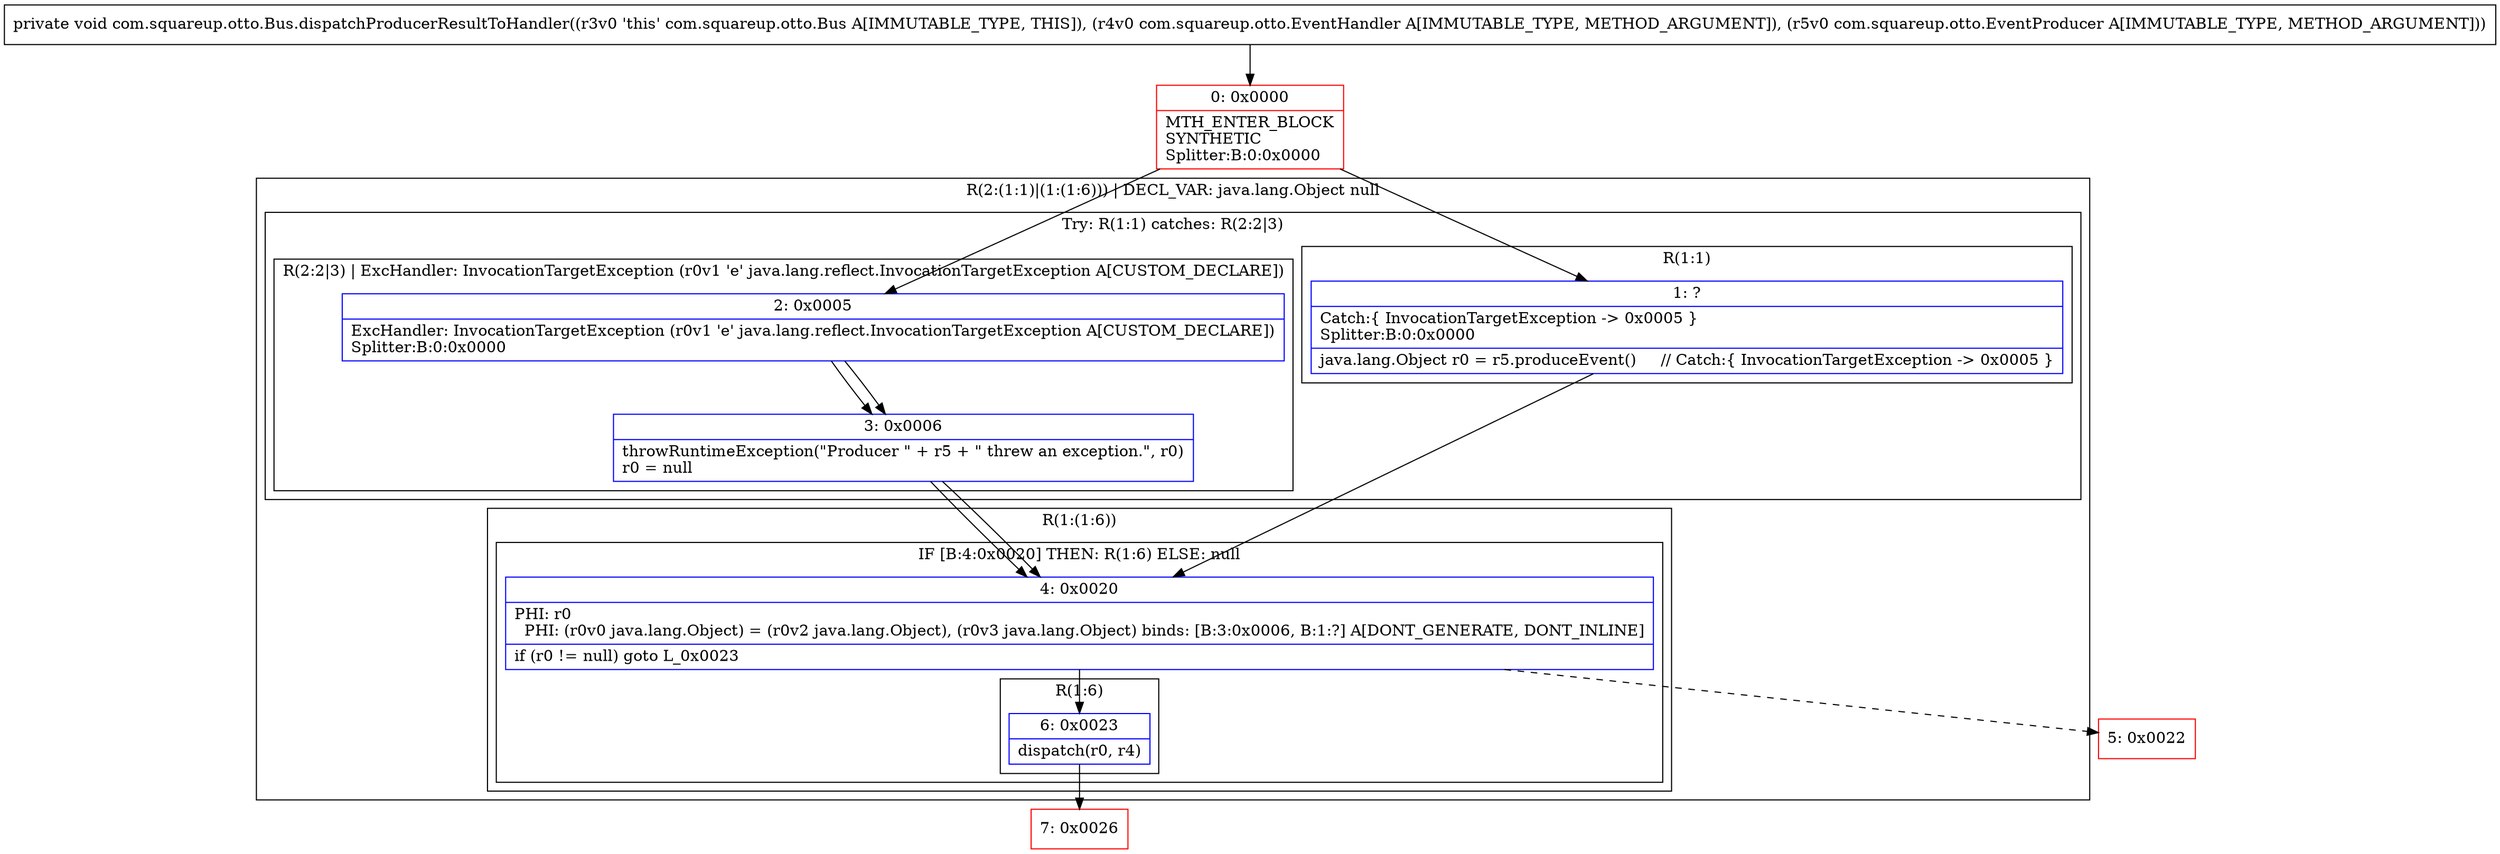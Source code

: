 digraph "CFG forcom.squareup.otto.Bus.dispatchProducerResultToHandler(Lcom\/squareup\/otto\/EventHandler;Lcom\/squareup\/otto\/EventProducer;)V" {
subgraph cluster_Region_236740737 {
label = "R(2:(1:1)|(1:(1:6))) | DECL_VAR: java.lang.Object null\l";
node [shape=record,color=blue];
subgraph cluster_TryCatchRegion_1125146142 {
label = "Try: R(1:1) catches: R(2:2|3)";
node [shape=record,color=blue];
subgraph cluster_Region_824013533 {
label = "R(1:1)";
node [shape=record,color=blue];
Node_1 [shape=record,label="{1\:\ ?|Catch:\{ InvocationTargetException \-\> 0x0005 \}\lSplitter:B:0:0x0000\l|java.lang.Object r0 = r5.produceEvent()     \/\/ Catch:\{ InvocationTargetException \-\> 0x0005 \}\l}"];
}
subgraph cluster_Region_1060439618 {
label = "R(2:2|3) | ExcHandler: InvocationTargetException (r0v1 'e' java.lang.reflect.InvocationTargetException A[CUSTOM_DECLARE])\l";
node [shape=record,color=blue];
Node_2 [shape=record,label="{2\:\ 0x0005|ExcHandler: InvocationTargetException (r0v1 'e' java.lang.reflect.InvocationTargetException A[CUSTOM_DECLARE])\lSplitter:B:0:0x0000\l}"];
Node_3 [shape=record,label="{3\:\ 0x0006|throwRuntimeException(\"Producer \" + r5 + \" threw an exception.\", r0)\lr0 = null\l}"];
}
}
subgraph cluster_Region_464699967 {
label = "R(1:(1:6))";
node [shape=record,color=blue];
subgraph cluster_IfRegion_562988671 {
label = "IF [B:4:0x0020] THEN: R(1:6) ELSE: null";
node [shape=record,color=blue];
Node_4 [shape=record,label="{4\:\ 0x0020|PHI: r0 \l  PHI: (r0v0 java.lang.Object) = (r0v2 java.lang.Object), (r0v3 java.lang.Object) binds: [B:3:0x0006, B:1:?] A[DONT_GENERATE, DONT_INLINE]\l|if (r0 != null) goto L_0x0023\l}"];
subgraph cluster_Region_1291575975 {
label = "R(1:6)";
node [shape=record,color=blue];
Node_6 [shape=record,label="{6\:\ 0x0023|dispatch(r0, r4)\l}"];
}
}
}
}
subgraph cluster_Region_1060439618 {
label = "R(2:2|3) | ExcHandler: InvocationTargetException (r0v1 'e' java.lang.reflect.InvocationTargetException A[CUSTOM_DECLARE])\l";
node [shape=record,color=blue];
Node_2 [shape=record,label="{2\:\ 0x0005|ExcHandler: InvocationTargetException (r0v1 'e' java.lang.reflect.InvocationTargetException A[CUSTOM_DECLARE])\lSplitter:B:0:0x0000\l}"];
Node_3 [shape=record,label="{3\:\ 0x0006|throwRuntimeException(\"Producer \" + r5 + \" threw an exception.\", r0)\lr0 = null\l}"];
}
Node_0 [shape=record,color=red,label="{0\:\ 0x0000|MTH_ENTER_BLOCK\lSYNTHETIC\lSplitter:B:0:0x0000\l}"];
Node_5 [shape=record,color=red,label="{5\:\ 0x0022}"];
Node_7 [shape=record,color=red,label="{7\:\ 0x0026}"];
MethodNode[shape=record,label="{private void com.squareup.otto.Bus.dispatchProducerResultToHandler((r3v0 'this' com.squareup.otto.Bus A[IMMUTABLE_TYPE, THIS]), (r4v0 com.squareup.otto.EventHandler A[IMMUTABLE_TYPE, METHOD_ARGUMENT]), (r5v0 com.squareup.otto.EventProducer A[IMMUTABLE_TYPE, METHOD_ARGUMENT])) }"];
MethodNode -> Node_0;
Node_1 -> Node_4;
Node_2 -> Node_3;
Node_3 -> Node_4;
Node_4 -> Node_5[style=dashed];
Node_4 -> Node_6;
Node_6 -> Node_7;
Node_2 -> Node_3;
Node_3 -> Node_4;
Node_0 -> Node_1;
Node_0 -> Node_2;
}

